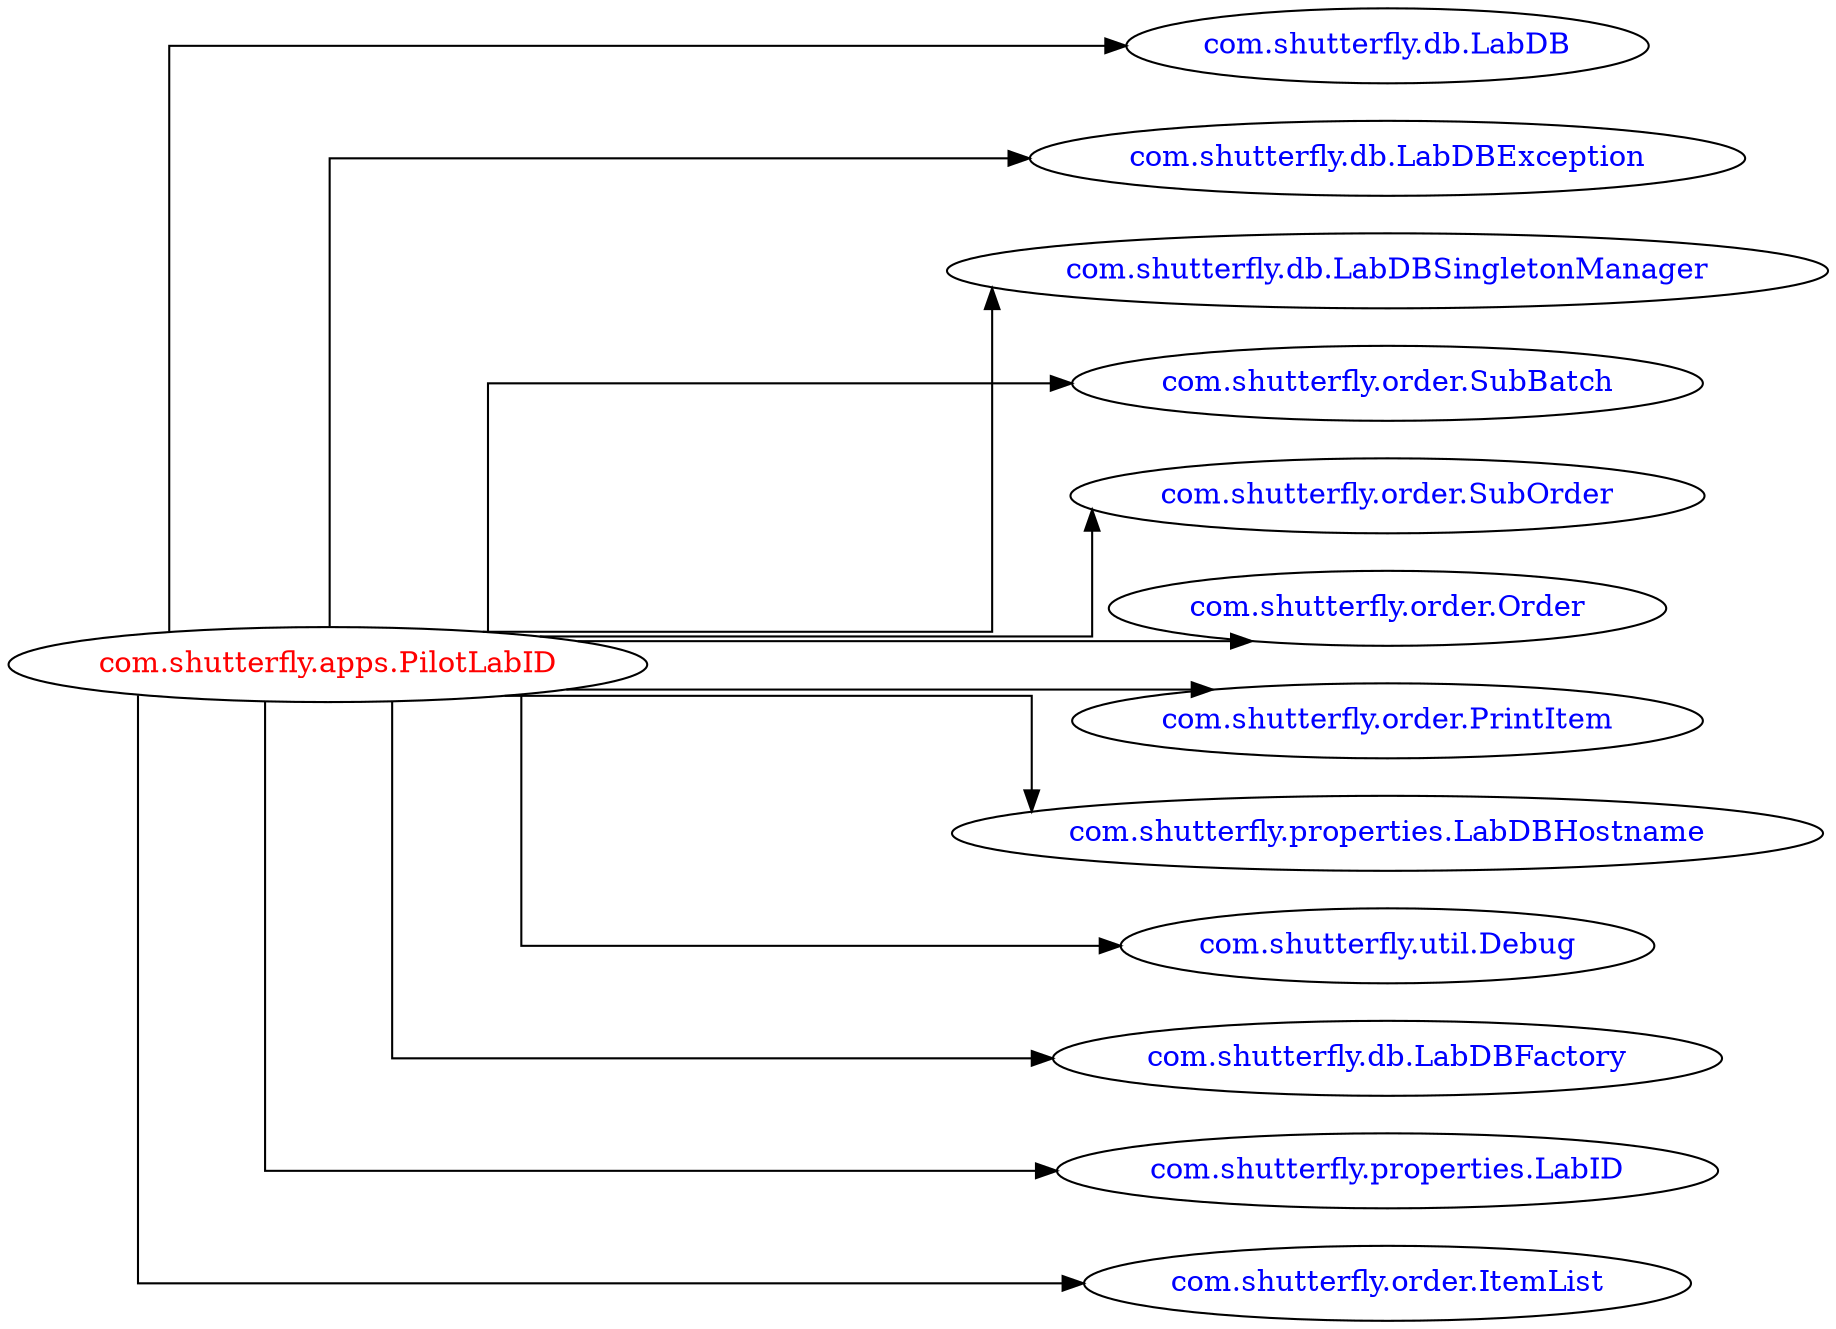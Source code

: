digraph dependencyGraph {
 concentrate=true;
 ranksep="2.0";
 rankdir="LR"; 
 splines="ortho";
"com.shutterfly.apps.PilotLabID" [fontcolor="red"];
"com.shutterfly.db.LabDB" [ fontcolor="blue" ];
"com.shutterfly.apps.PilotLabID"->"com.shutterfly.db.LabDB";
"com.shutterfly.db.LabDBException" [ fontcolor="blue" ];
"com.shutterfly.apps.PilotLabID"->"com.shutterfly.db.LabDBException";
"com.shutterfly.db.LabDBSingletonManager" [ fontcolor="blue" ];
"com.shutterfly.apps.PilotLabID"->"com.shutterfly.db.LabDBSingletonManager";
"com.shutterfly.order.SubBatch" [ fontcolor="blue" ];
"com.shutterfly.apps.PilotLabID"->"com.shutterfly.order.SubBatch";
"com.shutterfly.order.SubOrder" [ fontcolor="blue" ];
"com.shutterfly.apps.PilotLabID"->"com.shutterfly.order.SubOrder";
"com.shutterfly.order.Order" [ fontcolor="blue" ];
"com.shutterfly.apps.PilotLabID"->"com.shutterfly.order.Order";
"com.shutterfly.order.PrintItem" [ fontcolor="blue" ];
"com.shutterfly.apps.PilotLabID"->"com.shutterfly.order.PrintItem";
"com.shutterfly.properties.LabDBHostname" [ fontcolor="blue" ];
"com.shutterfly.apps.PilotLabID"->"com.shutterfly.properties.LabDBHostname";
"com.shutterfly.util.Debug" [ fontcolor="blue" ];
"com.shutterfly.apps.PilotLabID"->"com.shutterfly.util.Debug";
"com.shutterfly.db.LabDBFactory" [ fontcolor="blue" ];
"com.shutterfly.apps.PilotLabID"->"com.shutterfly.db.LabDBFactory";
"com.shutterfly.properties.LabID" [ fontcolor="blue" ];
"com.shutterfly.apps.PilotLabID"->"com.shutterfly.properties.LabID";
"com.shutterfly.order.ItemList" [ fontcolor="blue" ];
"com.shutterfly.apps.PilotLabID"->"com.shutterfly.order.ItemList";
}